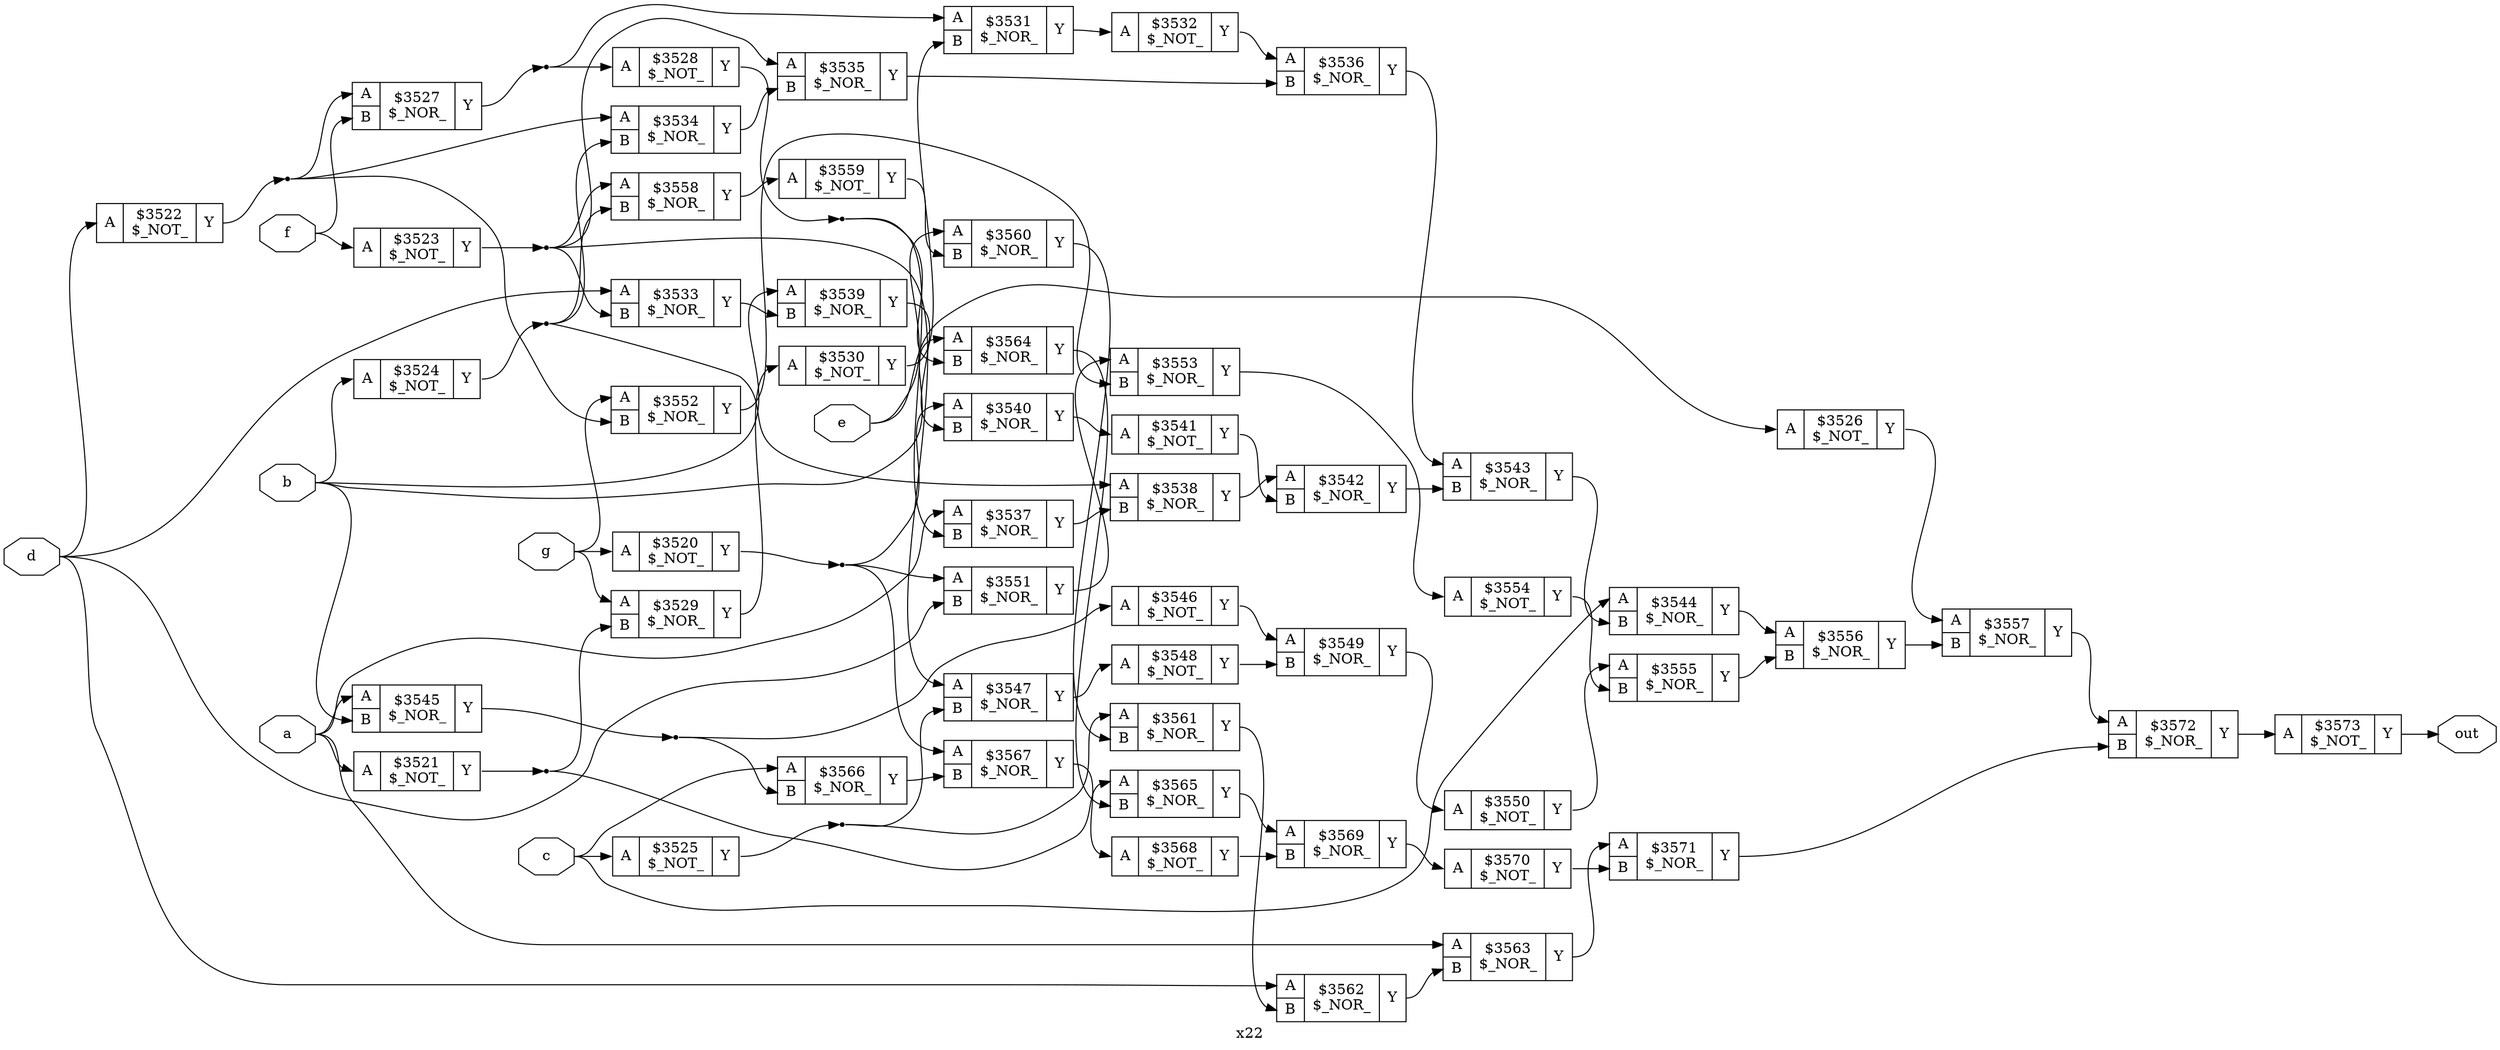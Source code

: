 digraph "x22" {
label="x22";
rankdir="LR";
remincross=true;
n54 [ shape=octagon, label="a", color="black", fontcolor="black" ];
n55 [ shape=octagon, label="b", color="black", fontcolor="black" ];
n56 [ shape=octagon, label="c", color="black", fontcolor="black" ];
n57 [ shape=octagon, label="d", color="black", fontcolor="black" ];
n58 [ shape=octagon, label="e", color="black", fontcolor="black" ];
n59 [ shape=octagon, label="f", color="black", fontcolor="black" ];
n60 [ shape=octagon, label="g", color="black", fontcolor="black" ];
n61 [ shape=octagon, label="out", color="black", fontcolor="black" ];
c64 [ shape=record, label="{{<p62> A}|$3520\n$_NOT_|{<p63> Y}}" ];
c65 [ shape=record, label="{{<p62> A}|$3521\n$_NOT_|{<p63> Y}}" ];
c66 [ shape=record, label="{{<p62> A}|$3522\n$_NOT_|{<p63> Y}}" ];
c67 [ shape=record, label="{{<p62> A}|$3523\n$_NOT_|{<p63> Y}}" ];
c68 [ shape=record, label="{{<p62> A}|$3524\n$_NOT_|{<p63> Y}}" ];
c69 [ shape=record, label="{{<p62> A}|$3525\n$_NOT_|{<p63> Y}}" ];
c70 [ shape=record, label="{{<p62> A}|$3526\n$_NOT_|{<p63> Y}}" ];
c72 [ shape=record, label="{{<p62> A|<p71> B}|$3527\n$_NOR_|{<p63> Y}}" ];
c73 [ shape=record, label="{{<p62> A}|$3528\n$_NOT_|{<p63> Y}}" ];
c74 [ shape=record, label="{{<p62> A|<p71> B}|$3529\n$_NOR_|{<p63> Y}}" ];
c75 [ shape=record, label="{{<p62> A}|$3530\n$_NOT_|{<p63> Y}}" ];
c76 [ shape=record, label="{{<p62> A|<p71> B}|$3531\n$_NOR_|{<p63> Y}}" ];
c77 [ shape=record, label="{{<p62> A}|$3532\n$_NOT_|{<p63> Y}}" ];
c78 [ shape=record, label="{{<p62> A|<p71> B}|$3533\n$_NOR_|{<p63> Y}}" ];
c79 [ shape=record, label="{{<p62> A|<p71> B}|$3534\n$_NOR_|{<p63> Y}}" ];
c80 [ shape=record, label="{{<p62> A|<p71> B}|$3535\n$_NOR_|{<p63> Y}}" ];
c81 [ shape=record, label="{{<p62> A|<p71> B}|$3536\n$_NOR_|{<p63> Y}}" ];
c82 [ shape=record, label="{{<p62> A|<p71> B}|$3537\n$_NOR_|{<p63> Y}}" ];
c83 [ shape=record, label="{{<p62> A|<p71> B}|$3538\n$_NOR_|{<p63> Y}}" ];
c84 [ shape=record, label="{{<p62> A|<p71> B}|$3539\n$_NOR_|{<p63> Y}}" ];
c85 [ shape=record, label="{{<p62> A|<p71> B}|$3540\n$_NOR_|{<p63> Y}}" ];
c86 [ shape=record, label="{{<p62> A}|$3541\n$_NOT_|{<p63> Y}}" ];
c87 [ shape=record, label="{{<p62> A|<p71> B}|$3542\n$_NOR_|{<p63> Y}}" ];
c88 [ shape=record, label="{{<p62> A|<p71> B}|$3543\n$_NOR_|{<p63> Y}}" ];
c89 [ shape=record, label="{{<p62> A|<p71> B}|$3544\n$_NOR_|{<p63> Y}}" ];
c90 [ shape=record, label="{{<p62> A|<p71> B}|$3545\n$_NOR_|{<p63> Y}}" ];
c91 [ shape=record, label="{{<p62> A}|$3546\n$_NOT_|{<p63> Y}}" ];
c92 [ shape=record, label="{{<p62> A|<p71> B}|$3547\n$_NOR_|{<p63> Y}}" ];
c93 [ shape=record, label="{{<p62> A}|$3548\n$_NOT_|{<p63> Y}}" ];
c94 [ shape=record, label="{{<p62> A|<p71> B}|$3549\n$_NOR_|{<p63> Y}}" ];
c95 [ shape=record, label="{{<p62> A}|$3550\n$_NOT_|{<p63> Y}}" ];
c96 [ shape=record, label="{{<p62> A|<p71> B}|$3551\n$_NOR_|{<p63> Y}}" ];
c97 [ shape=record, label="{{<p62> A|<p71> B}|$3552\n$_NOR_|{<p63> Y}}" ];
c98 [ shape=record, label="{{<p62> A|<p71> B}|$3553\n$_NOR_|{<p63> Y}}" ];
c99 [ shape=record, label="{{<p62> A}|$3554\n$_NOT_|{<p63> Y}}" ];
c100 [ shape=record, label="{{<p62> A|<p71> B}|$3555\n$_NOR_|{<p63> Y}}" ];
c101 [ shape=record, label="{{<p62> A|<p71> B}|$3556\n$_NOR_|{<p63> Y}}" ];
c102 [ shape=record, label="{{<p62> A|<p71> B}|$3557\n$_NOR_|{<p63> Y}}" ];
c103 [ shape=record, label="{{<p62> A|<p71> B}|$3558\n$_NOR_|{<p63> Y}}" ];
c104 [ shape=record, label="{{<p62> A}|$3559\n$_NOT_|{<p63> Y}}" ];
c105 [ shape=record, label="{{<p62> A|<p71> B}|$3560\n$_NOR_|{<p63> Y}}" ];
c106 [ shape=record, label="{{<p62> A|<p71> B}|$3561\n$_NOR_|{<p63> Y}}" ];
c107 [ shape=record, label="{{<p62> A|<p71> B}|$3562\n$_NOR_|{<p63> Y}}" ];
c108 [ shape=record, label="{{<p62> A|<p71> B}|$3563\n$_NOR_|{<p63> Y}}" ];
c109 [ shape=record, label="{{<p62> A|<p71> B}|$3564\n$_NOR_|{<p63> Y}}" ];
c110 [ shape=record, label="{{<p62> A|<p71> B}|$3565\n$_NOR_|{<p63> Y}}" ];
c111 [ shape=record, label="{{<p62> A|<p71> B}|$3566\n$_NOR_|{<p63> Y}}" ];
c112 [ shape=record, label="{{<p62> A|<p71> B}|$3567\n$_NOR_|{<p63> Y}}" ];
c113 [ shape=record, label="{{<p62> A}|$3568\n$_NOT_|{<p63> Y}}" ];
c114 [ shape=record, label="{{<p62> A|<p71> B}|$3569\n$_NOR_|{<p63> Y}}" ];
c115 [ shape=record, label="{{<p62> A}|$3570\n$_NOT_|{<p63> Y}}" ];
c116 [ shape=record, label="{{<p62> A|<p71> B}|$3571\n$_NOR_|{<p63> Y}}" ];
c117 [ shape=record, label="{{<p62> A|<p71> B}|$3572\n$_NOR_|{<p63> Y}}" ];
c118 [ shape=record, label="{{<p62> A}|$3573\n$_NOT_|{<p63> Y}}" ];
n1 [ shape=point ];
c65:p63:e -> n1:w [color="black", label=""];
n1:e -> c110:p62:w [color="black", label=""];
n1:e -> c74:p71:w [color="black", label=""];
c75:p63:e -> c76:p71:w [color="black", label=""];
c76:p63:e -> c77:p62:w [color="black", label=""];
c77:p63:e -> c81:p62:w [color="black", label=""];
c78:p63:e -> c84:p71:w [color="black", label=""];
c79:p63:e -> c80:p71:w [color="black", label=""];
c80:p63:e -> c81:p71:w [color="black", label=""];
c81:p63:e -> c88:p62:w [color="black", label=""];
c82:p63:e -> c83:p71:w [color="black", label=""];
c83:p63:e -> c87:p62:w [color="black", label=""];
c84:p63:e -> c85:p71:w [color="black", label=""];
n2 [ shape=point ];
c66:p63:e -> n2:w [color="black", label=""];
n2:e -> c72:p62:w [color="black", label=""];
n2:e -> c79:p62:w [color="black", label=""];
n2:e -> c97:p71:w [color="black", label=""];
c85:p63:e -> c86:p62:w [color="black", label=""];
c86:p63:e -> c87:p71:w [color="black", label=""];
c87:p63:e -> c88:p71:w [color="black", label=""];
c88:p63:e -> c89:p71:w [color="black", label=""];
c89:p63:e -> c101:p62:w [color="black", label=""];
n25 [ shape=point ];
c90:p63:e -> n25:w [color="black", label=""];
n25:e -> c111:p71:w [color="black", label=""];
n25:e -> c91:p62:w [color="black", label=""];
c91:p63:e -> c94:p62:w [color="black", label=""];
c92:p63:e -> c93:p62:w [color="black", label=""];
c93:p63:e -> c94:p71:w [color="black", label=""];
c94:p63:e -> c95:p62:w [color="black", label=""];
n3 [ shape=point ];
c67:p63:e -> n3:w [color="black", label=""];
n3:e -> c103:p62:w [color="black", label=""];
n3:e -> c78:p71:w [color="black", label=""];
n3:e -> c80:p62:w [color="black", label=""];
n3:e -> c92:p62:w [color="black", label=""];
c95:p63:e -> c100:p62:w [color="black", label=""];
c96:p63:e -> c98:p62:w [color="black", label=""];
c97:p63:e -> c98:p71:w [color="black", label=""];
c98:p63:e -> c99:p62:w [color="black", label=""];
c99:p63:e -> c100:p71:w [color="black", label=""];
c100:p63:e -> c101:p71:w [color="black", label=""];
c101:p63:e -> c102:p71:w [color="black", label=""];
c102:p63:e -> c117:p62:w [color="black", label=""];
c103:p63:e -> c104:p62:w [color="black", label=""];
c104:p63:e -> c105:p71:w [color="black", label=""];
n4 [ shape=point ];
c68:p63:e -> n4:w [color="black", label=""];
n4:e -> c103:p71:w [color="black", label=""];
n4:e -> c79:p71:w [color="black", label=""];
n4:e -> c83:p62:w [color="black", label=""];
c105:p63:e -> c106:p71:w [color="black", label=""];
c106:p63:e -> c107:p71:w [color="black", label=""];
c107:p63:e -> c108:p71:w [color="black", label=""];
c108:p63:e -> c116:p62:w [color="black", label=""];
c109:p63:e -> c110:p71:w [color="black", label=""];
c110:p63:e -> c114:p62:w [color="black", label=""];
c111:p63:e -> c112:p71:w [color="black", label=""];
c112:p63:e -> c113:p62:w [color="black", label=""];
c113:p63:e -> c114:p71:w [color="black", label=""];
c114:p63:e -> c115:p62:w [color="black", label=""];
n5 [ shape=point ];
c69:p63:e -> n5:w [color="black", label=""];
n5:e -> c106:p62:w [color="black", label=""];
n5:e -> c92:p71:w [color="black", label=""];
c115:p63:e -> c116:p71:w [color="black", label=""];
c116:p63:e -> c117:p71:w [color="black", label=""];
c117:p63:e -> c118:p62:w [color="black", label=""];
n53 [ shape=point ];
c64:p63:e -> n53:w [color="black", label=""];
n53:e -> c112:p62:w [color="black", label=""];
n53:e -> c85:p62:w [color="black", label=""];
n53:e -> c96:p62:w [color="black", label=""];
n54:e -> c108:p62:w [color="black", label=""];
n54:e -> c65:p62:w [color="black", label=""];
n54:e -> c82:p62:w [color="black", label=""];
n54:e -> c90:p62:w [color="black", label=""];
n55:e -> c109:p62:w [color="black", label=""];
n55:e -> c68:p62:w [color="black", label=""];
n55:e -> c84:p62:w [color="black", label=""];
n55:e -> c90:p71:w [color="black", label=""];
n56:e -> c111:p62:w [color="black", label=""];
n56:e -> c69:p62:w [color="black", label=""];
n56:e -> c89:p62:w [color="black", label=""];
n57:e -> c107:p62:w [color="black", label=""];
n57:e -> c66:p62:w [color="black", label=""];
n57:e -> c78:p62:w [color="black", label=""];
n57:e -> c96:p71:w [color="black", label=""];
n58:e -> c105:p62:w [color="black", label=""];
n58:e -> c70:p62:w [color="black", label=""];
n59:e -> c67:p62:w [color="black", label=""];
n59:e -> c72:p71:w [color="black", label=""];
c70:p63:e -> c102:p62:w [color="black", label=""];
n60:e -> c64:p62:w [color="black", label=""];
n60:e -> c74:p62:w [color="black", label=""];
n60:e -> c97:p62:w [color="black", label=""];
c118:p63:e -> n61:w [color="black", label=""];
n7 [ shape=point ];
c72:p63:e -> n7:w [color="black", label=""];
n7:e -> c73:p62:w [color="black", label=""];
n7:e -> c76:p62:w [color="black", label=""];
n8 [ shape=point ];
c73:p63:e -> n8:w [color="black", label=""];
n8:e -> c109:p71:w [color="black", label=""];
n8:e -> c82:p71:w [color="black", label=""];
c74:p63:e -> c75:p62:w [color="black", label=""];
}
